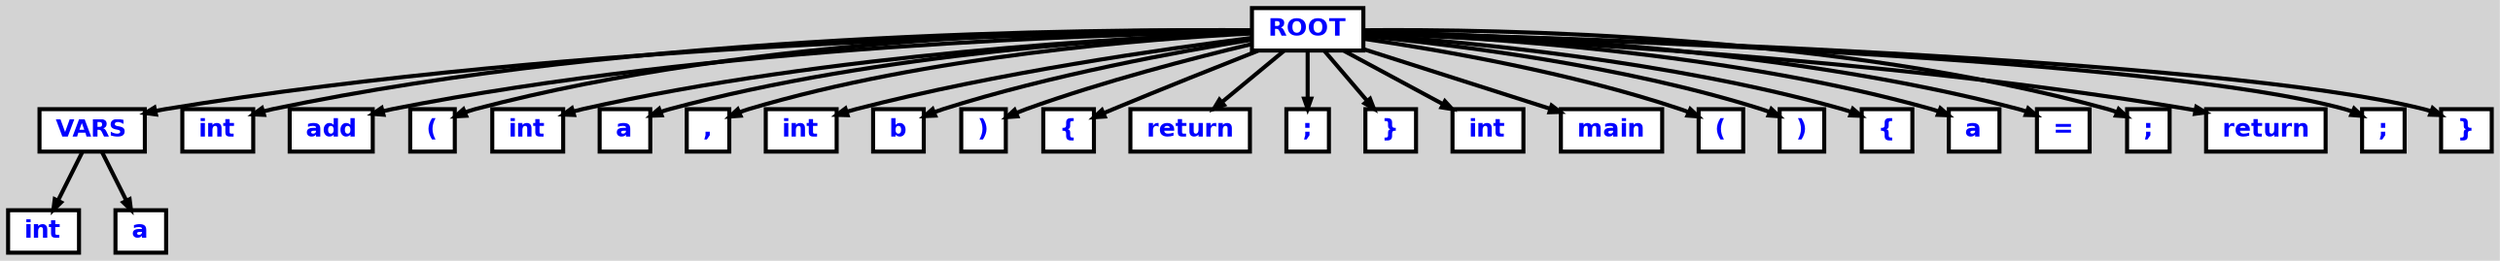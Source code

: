 digraph {

	ordering=out;
	ranksep=.4;
	bgcolor="lightgrey"; node [shape=box, fixedsize=false, fontsize=12, fontname="Helvetica-bold", fontcolor="blue"
		width=.25, height=.25, color="black", fillcolor="white", style="filled, solid, bold"];
	edge [arrowsize=.5, color="black", style="bold"]

  n0 [label="ROOT"];
  n1 [label="VARS"];
  n1 [label="VARS"];
  n2 [label="int"];
  n3 [label="a"];
  n4 [label="int"];
  n5 [label="add"];
  n6 [label="("];
  n7 [label="int"];
  n8 [label="a"];
  n9 [label=","];
  n10 [label="int"];
  n11 [label="b"];
  n12 [label=")"];
  n13 [label="{"];
  n14 [label="return"];
  n15 [label=";"];
  n16 [label="}"];
  n17 [label="int"];
  n18 [label="main"];
  n19 [label="("];
  n20 [label=")"];
  n21 [label="{"];
  n22 [label="a"];
  n23 [label="="];
  n24 [label=";"];
  n25 [label="return"];
  n26 [label=";"];
  n27 [label="}"];

  n0 -> n1 // "ROOT" -> "VARS"
  n1 -> n2 // "VARS" -> "int"
  n1 -> n3 // "VARS" -> "a"
  n0 -> n4 // "ROOT" -> "int"
  n0 -> n5 // "ROOT" -> "add"
  n0 -> n6 // "ROOT" -> "("
  n0 -> n7 // "ROOT" -> "int"
  n0 -> n8 // "ROOT" -> "a"
  n0 -> n9 // "ROOT" -> ","
  n0 -> n10 // "ROOT" -> "int"
  n0 -> n11 // "ROOT" -> "b"
  n0 -> n12 // "ROOT" -> ")"
  n0 -> n13 // "ROOT" -> "{"
  n0 -> n14 // "ROOT" -> "return"
  n0 -> n15 // "ROOT" -> ";"
  n0 -> n16 // "ROOT" -> "}"
  n0 -> n17 // "ROOT" -> "int"
  n0 -> n18 // "ROOT" -> "main"
  n0 -> n19 // "ROOT" -> "("
  n0 -> n20 // "ROOT" -> ")"
  n0 -> n21 // "ROOT" -> "{"
  n0 -> n22 // "ROOT" -> "a"
  n0 -> n23 // "ROOT" -> "="
  n0 -> n24 // "ROOT" -> ";"
  n0 -> n25 // "ROOT" -> "return"
  n0 -> n26 // "ROOT" -> ";"
  n0 -> n27 // "ROOT" -> "}"

}

